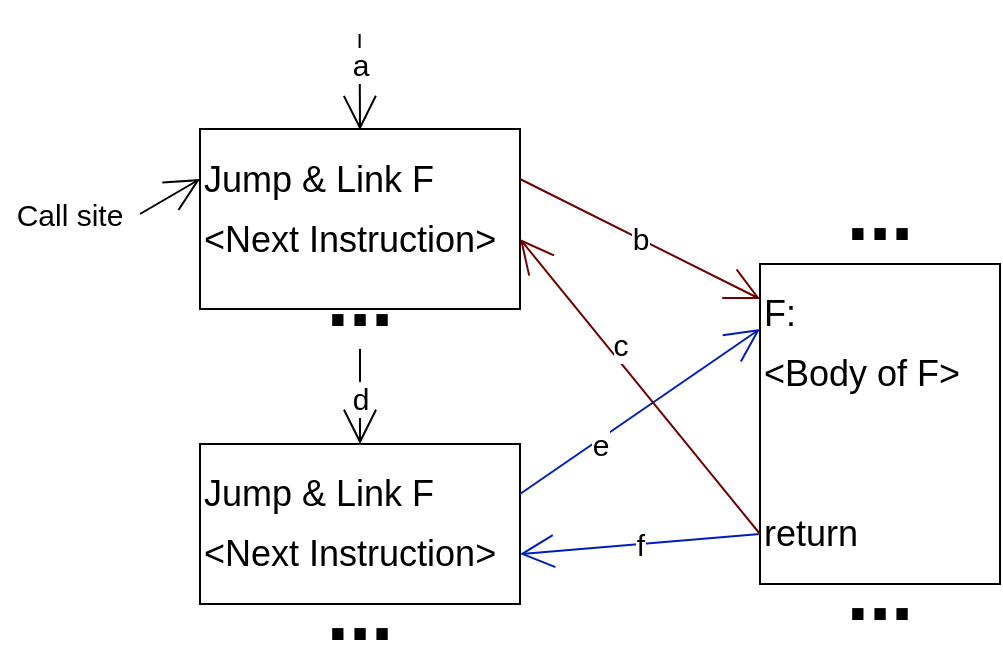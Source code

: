 <mxfile>
    <diagram id="srjVheRSQmx2f5z0nVHY" name="Page-1">
        <mxGraphModel dx="2308" dy="2536" grid="1" gridSize="10" guides="1" tooltips="1" connect="1" arrows="1" fold="1" page="1" pageScale="1" pageWidth="850" pageHeight="1100" math="0" shadow="0">
            <root>
                <mxCell id="0"/>
                <mxCell id="1" parent="0"/>
                <mxCell id="26" value="" style="rounded=0;whiteSpace=wrap;html=1;strokeColor=#000000;" parent="1" vertex="1">
                    <mxGeometry x="40" y="220" width="160" height="80" as="geometry"/>
                </mxCell>
                <mxCell id="27" value="d" style="edgeStyle=none;html=1;entryX=0.5;entryY=0;entryDx=0;entryDy=0;fontSize=15;endArrow=open;endFill=0;endSize=15;startArrow=none;exitX=0.5;exitY=1;exitDx=0;exitDy=0;" parent="1" source="25" target="26" edge="1">
                    <mxGeometry relative="1" as="geometry">
                        <mxPoint x="150" y="190" as="sourcePoint"/>
                    </mxGeometry>
                </mxCell>
                <mxCell id="2" value="" style="rounded=0;whiteSpace=wrap;html=1;strokeColor=#000000;" parent="1" vertex="1">
                    <mxGeometry x="40" y="62.5" width="160" height="90" as="geometry"/>
                </mxCell>
                <mxCell id="3" value="" style="rounded=0;whiteSpace=wrap;html=1;strokeColor=#000000;" parent="1" vertex="1">
                    <mxGeometry x="320" y="130" width="120" height="160" as="geometry"/>
                </mxCell>
                <mxCell id="21" value="b" style="edgeStyle=none;html=1;exitX=1;exitY=0.5;exitDx=0;exitDy=0;entryX=0;entryY=0.25;entryDx=0;entryDy=0;fontSize=15;endArrow=open;endFill=0;endSize=15;fillColor=#a20025;strokeColor=#6F0000;" parent="1" source="4" target="9" edge="1">
                    <mxGeometry relative="1" as="geometry"/>
                </mxCell>
                <mxCell id="4" value="Jump &amp;amp; Link F" style="text;html=1;strokeColor=none;fillColor=none;align=left;verticalAlign=middle;whiteSpace=wrap;rounded=0;fontSize=18;" parent="1" vertex="1">
                    <mxGeometry x="40" y="72.5" width="160" height="30" as="geometry"/>
                </mxCell>
                <mxCell id="5" value="&amp;lt;Next Instruction&amp;gt;" style="text;html=1;strokeColor=none;fillColor=none;align=left;verticalAlign=middle;whiteSpace=wrap;rounded=0;fontSize=18;" parent="1" vertex="1">
                    <mxGeometry x="40" y="102.5" width="160" height="30" as="geometry"/>
                </mxCell>
                <mxCell id="22" value="e" style="edgeStyle=none;html=1;exitX=1;exitY=0.5;exitDx=0;exitDy=0;entryX=0;entryY=0.75;entryDx=0;entryDy=0;fontSize=15;endArrow=open;endFill=0;endSize=15;fillColor=#0050ef;strokeColor=#001DBC;" parent="1" source="6" target="9" edge="1">
                    <mxGeometry x="-0.353" y="-2" relative="1" as="geometry">
                        <mxPoint as="offset"/>
                    </mxGeometry>
                </mxCell>
                <mxCell id="6" value="Jump &amp;amp; Link F" style="text;html=1;strokeColor=none;fillColor=none;align=left;verticalAlign=middle;whiteSpace=wrap;rounded=0;fontSize=18;" parent="1" vertex="1">
                    <mxGeometry x="40" y="230" width="160" height="30" as="geometry"/>
                </mxCell>
                <mxCell id="7" value="&amp;lt;Next Instruction&amp;gt;" style="text;html=1;strokeColor=none;fillColor=none;align=left;verticalAlign=middle;whiteSpace=wrap;rounded=0;fontSize=18;" parent="1" vertex="1">
                    <mxGeometry x="40" y="260" width="160" height="30" as="geometry"/>
                </mxCell>
                <mxCell id="9" value="F:" style="text;html=1;strokeColor=none;fillColor=none;align=left;verticalAlign=middle;whiteSpace=wrap;rounded=0;fontSize=18;" parent="1" vertex="1">
                    <mxGeometry x="320" y="140" width="120" height="30" as="geometry"/>
                </mxCell>
                <mxCell id="10" value="&amp;lt;Body of F&amp;gt;" style="text;html=1;strokeColor=none;fillColor=none;align=left;verticalAlign=middle;whiteSpace=wrap;rounded=0;fontSize=18;" parent="1" vertex="1">
                    <mxGeometry x="320" y="170" width="120" height="30" as="geometry"/>
                </mxCell>
                <mxCell id="23" value="c" style="edgeStyle=none;html=1;exitX=0;exitY=0.5;exitDx=0;exitDy=0;entryX=1;entryY=0.5;entryDx=0;entryDy=0;fontSize=15;endArrow=open;endFill=0;endSize=15;fillColor=#a20025;strokeColor=#6F0000;" parent="1" source="11" target="5" edge="1">
                    <mxGeometry x="0.24" y="-6" relative="1" as="geometry">
                        <mxPoint as="offset"/>
                    </mxGeometry>
                </mxCell>
                <mxCell id="24" value="f" style="edgeStyle=none;html=1;exitX=0;exitY=0.5;exitDx=0;exitDy=0;entryX=1;entryY=0.5;entryDx=0;entryDy=0;fontSize=15;endArrow=open;endFill=0;endSize=15;fillColor=#0050ef;strokeColor=#001DBC;" parent="1" source="11" target="7" edge="1">
                    <mxGeometry relative="1" as="geometry"/>
                </mxCell>
                <mxCell id="11" value="return" style="text;html=1;strokeColor=none;fillColor=none;align=left;verticalAlign=middle;whiteSpace=wrap;rounded=0;fontSize=18;" parent="1" vertex="1">
                    <mxGeometry x="320" y="250" width="120" height="30" as="geometry"/>
                </mxCell>
                <mxCell id="15" value="..." style="text;html=1;strokeColor=none;fillColor=none;align=center;verticalAlign=bottom;whiteSpace=wrap;rounded=0;fontSize=40;fontStyle=1" parent="1" vertex="1">
                    <mxGeometry x="90" y="300" width="60" height="30" as="geometry"/>
                </mxCell>
                <mxCell id="16" value="..." style="text;html=1;strokeColor=none;fillColor=none;align=center;verticalAlign=bottom;whiteSpace=wrap;rounded=0;fontSize=40;fontStyle=1" parent="1" vertex="1">
                    <mxGeometry x="350" y="290" width="60" height="30" as="geometry"/>
                </mxCell>
                <mxCell id="17" value="..." style="text;html=1;strokeColor=none;fillColor=none;align=center;verticalAlign=bottom;whiteSpace=wrap;rounded=0;fontSize=40;fontStyle=1" parent="1" vertex="1">
                    <mxGeometry x="350" y="100" width="60" height="30" as="geometry"/>
                </mxCell>
                <mxCell id="19" style="edgeStyle=none;html=1;exitX=1;exitY=0.5;exitDx=0;exitDy=0;entryX=0;entryY=0.5;entryDx=0;entryDy=0;fontSize=15;endArrow=open;endFill=0;endSize=15;" parent="1" source="18" target="4" edge="1">
                    <mxGeometry relative="1" as="geometry"/>
                </mxCell>
                <mxCell id="18" value="Call site" style="text;html=1;strokeColor=none;fillColor=none;align=center;verticalAlign=middle;whiteSpace=wrap;rounded=0;fontSize=15;" parent="1" vertex="1">
                    <mxGeometry x="-60" y="90" width="70" height="30" as="geometry"/>
                </mxCell>
                <mxCell id="25" value="..." style="text;html=1;strokeColor=none;fillColor=none;align=center;verticalAlign=bottom;whiteSpace=wrap;rounded=0;fontSize=40;fontStyle=1" parent="1" vertex="1">
                    <mxGeometry x="90" y="152.5" width="60" height="20" as="geometry"/>
                </mxCell>
                <mxCell id="31" value="a" style="edgeStyle=none;html=1;fontSize=15;endArrow=open;endFill=0;endSize=15;startArrow=none;exitX=0.5;exitY=1;exitDx=0;exitDy=0;" parent="1" edge="1">
                    <mxGeometry x="-0.375" relative="1" as="geometry">
                        <mxPoint x="119.8" y="15" as="sourcePoint"/>
                        <mxPoint x="120" y="63" as="targetPoint"/>
                        <mxPoint as="offset"/>
                    </mxGeometry>
                </mxCell>
            </root>
        </mxGraphModel>
    </diagram>
</mxfile>